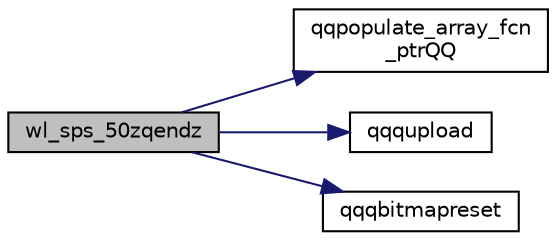 digraph "wl_sps_50zqendz"
{
  edge [fontname="Helvetica",fontsize="10",labelfontname="Helvetica",labelfontsize="10"];
  node [fontname="Helvetica",fontsize="10",shape=record];
  rankdir="LR";
  Node1853 [label="wl_sps_50zqendz",height=0.2,width=0.4,color="black", fillcolor="grey75", style="filled", fontcolor="black"];
  Node1853 -> Node1854 [color="midnightblue",fontsize="10",style="solid",fontname="Helvetica"];
  Node1854 [label="qqpopulate_array_fcn\l_ptrQQ",height=0.2,width=0.4,color="black", fillcolor="white", style="filled",URL="$inszt__wl__sps_8c.html#a4ad6fa1bb94fc1c3ac2dc30925106081"];
  Node1853 -> Node1855 [color="midnightblue",fontsize="10",style="solid",fontname="Helvetica"];
  Node1855 [label="qqqupload",height=0.2,width=0.4,color="black", fillcolor="white", style="filled",URL="$inszt__wl__sps_8c.html#a109761d7f84a96b5606e507bace276b5"];
  Node1853 -> Node1856 [color="midnightblue",fontsize="10",style="solid",fontname="Helvetica"];
  Node1856 [label="qqqbitmapreset",height=0.2,width=0.4,color="black", fillcolor="white", style="filled",URL="$inszt__wl__sps_8c.html#a5688fceaed93ba591e78ee15ccb0187f"];
}

